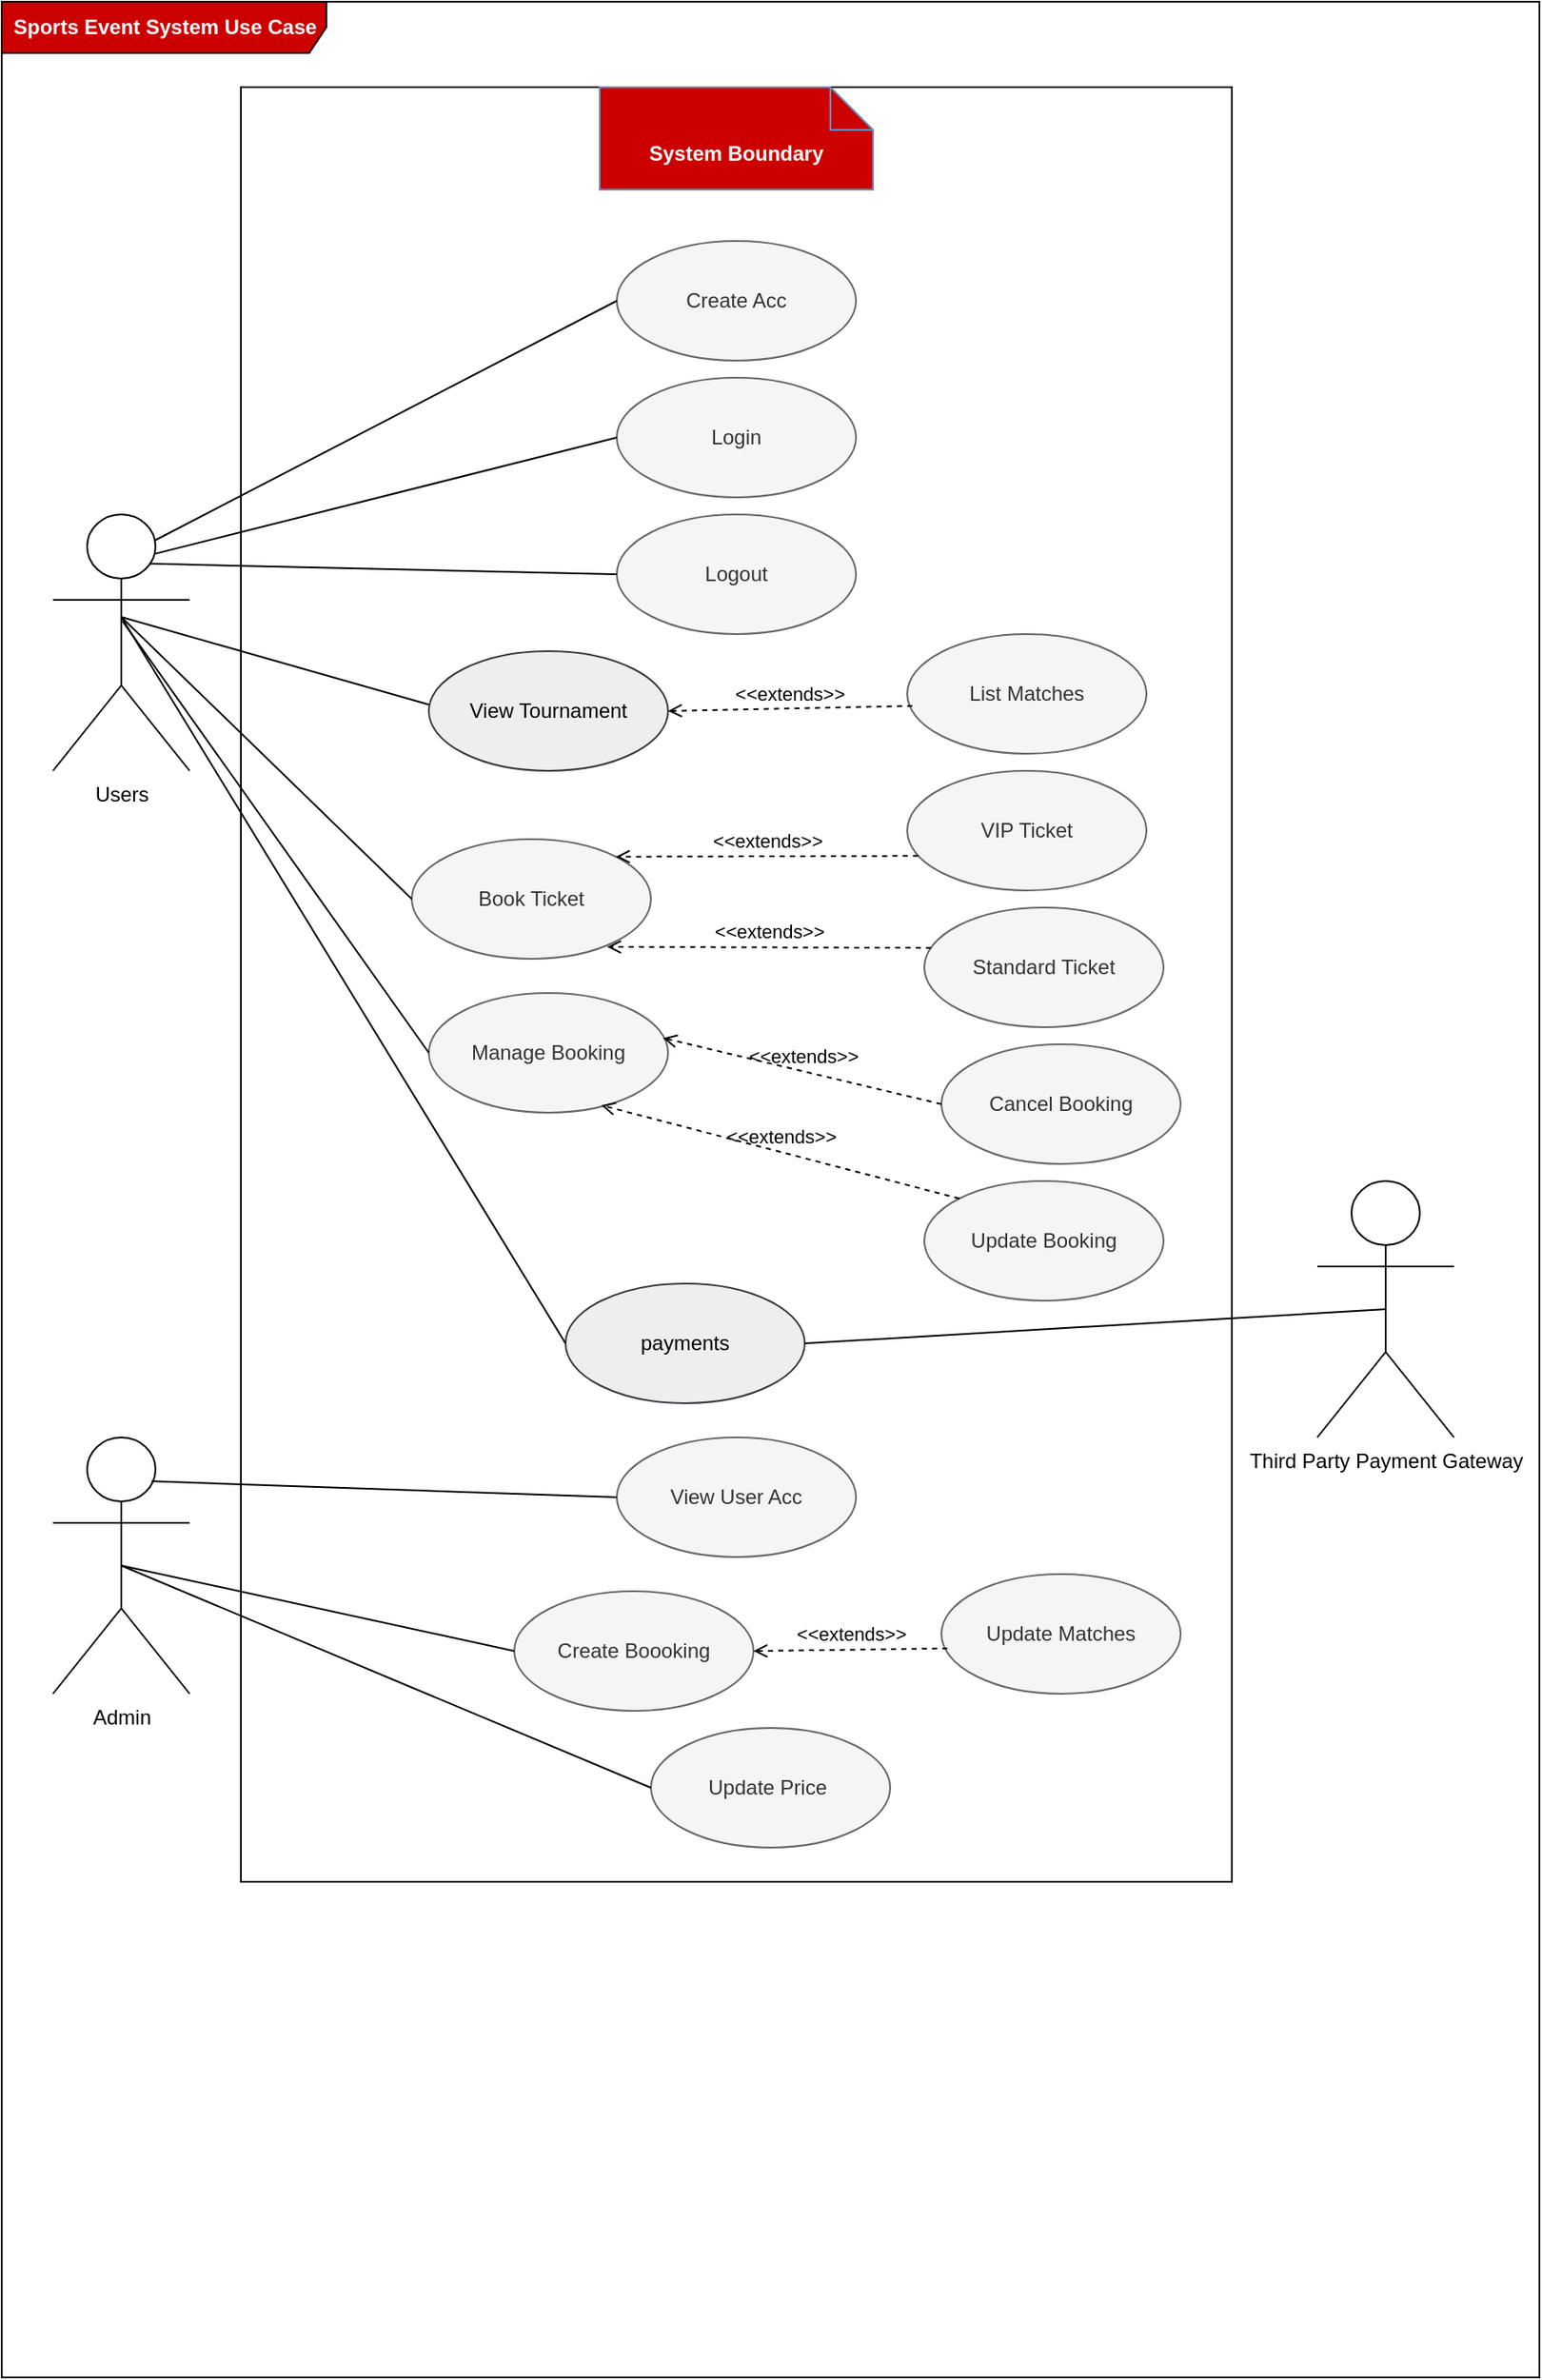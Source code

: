 <mxfile version="16.5.1" type="device"><diagram name="SES Use Case Diagram" id="H5R0mHYXaIbwdClpJdHO"><mxGraphModel dx="1475" dy="993" grid="1" gridSize="10" guides="1" tooltips="1" connect="1" arrows="1" fold="1" page="1" pageScale="1" pageWidth="850" pageHeight="1100" math="0" shadow="0"><root><mxCell id="H-JYoXQmfNqP9-VZm4ek-0"/><mxCell id="H-JYoXQmfNqP9-VZm4ek-1" parent="H-JYoXQmfNqP9-VZm4ek-0"/><mxCell id="H-JYoXQmfNqP9-VZm4ek-2" value="&lt;font color=&quot;#ffffff&quot;&gt;&lt;b&gt;Sports Event System Use Case&lt;/b&gt;&lt;/font&gt;" style="shape=umlFrame;whiteSpace=wrap;html=1;width=190;height=30;boundedLbl=1;verticalAlign=middle;align=left;spacingLeft=5;fillColor=#CC0000;" parent="H-JYoXQmfNqP9-VZm4ek-1" vertex="1"><mxGeometry x="120" width="900" height="1390" as="geometry"/></mxCell><mxCell id="H-JYoXQmfNqP9-VZm4ek-3" value="" style="rounded=0;whiteSpace=wrap;html=1;" parent="H-JYoXQmfNqP9-VZm4ek-1" vertex="1"><mxGeometry x="260" y="50" width="580" height="1050" as="geometry"/></mxCell><mxCell id="H-JYoXQmfNqP9-VZm4ek-4" value="Users" style="shape=umlActor;verticalLabelPosition=bottom;verticalAlign=top;html=1;" parent="H-JYoXQmfNqP9-VZm4ek-1" vertex="1"><mxGeometry x="150" y="300" width="80" height="150" as="geometry"/></mxCell><mxCell id="H-JYoXQmfNqP9-VZm4ek-5" value="Admin" style="shape=umlActor;verticalLabelPosition=bottom;verticalAlign=top;html=1;" parent="H-JYoXQmfNqP9-VZm4ek-1" vertex="1"><mxGeometry x="150" y="840" width="80" height="150" as="geometry"/></mxCell><mxCell id="H-JYoXQmfNqP9-VZm4ek-6" value="Third Party Payment Gateway" style="shape=umlActor;verticalLabelPosition=bottom;verticalAlign=top;html=1;" parent="H-JYoXQmfNqP9-VZm4ek-1" vertex="1"><mxGeometry x="890" y="690" width="80" height="150" as="geometry"/></mxCell><mxCell id="H-JYoXQmfNqP9-VZm4ek-7" value="View Tournament" style="ellipse;whiteSpace=wrap;html=1;fillColor=#eeeeee;strokeColor=#36393d;" parent="H-JYoXQmfNqP9-VZm4ek-1" vertex="1"><mxGeometry x="370" y="380" width="140" height="70" as="geometry"/></mxCell><mxCell id="H-JYoXQmfNqP9-VZm4ek-9" value="" style="endArrow=none;html=1;entryX=0;entryY=0.446;entryDx=0;entryDy=0;entryPerimeter=0;" parent="H-JYoXQmfNqP9-VZm4ek-1" target="H-JYoXQmfNqP9-VZm4ek-7" edge="1"><mxGeometry width="50" height="50" relative="1" as="geometry"><mxPoint x="190" y="360" as="sourcePoint"/><mxPoint x="450" y="300" as="targetPoint"/></mxGeometry></mxCell><mxCell id="H-JYoXQmfNqP9-VZm4ek-12" value="payments" style="ellipse;whiteSpace=wrap;html=1;fillColor=#eeeeee;strokeColor=#36393d;" parent="H-JYoXQmfNqP9-VZm4ek-1" vertex="1"><mxGeometry x="450" y="750" width="140" height="70" as="geometry"/></mxCell><mxCell id="H-JYoXQmfNqP9-VZm4ek-15" value="Create Acc&lt;br&gt;" style="ellipse;whiteSpace=wrap;html=1;fillColor=#f5f5f5;strokeColor=#666666;fontColor=#333333;" parent="H-JYoXQmfNqP9-VZm4ek-1" vertex="1"><mxGeometry x="480" y="140" width="140" height="70" as="geometry"/></mxCell><mxCell id="H-JYoXQmfNqP9-VZm4ek-16" value="Login" style="ellipse;whiteSpace=wrap;html=1;fillColor=#f5f5f5;strokeColor=#666666;fontColor=#333333;" parent="H-JYoXQmfNqP9-VZm4ek-1" vertex="1"><mxGeometry x="480" y="220" width="140" height="70" as="geometry"/></mxCell><mxCell id="H-JYoXQmfNqP9-VZm4ek-17" value="" style="endArrow=none;html=1;exitX=0.75;exitY=0.1;exitDx=0;exitDy=0;exitPerimeter=0;entryX=0;entryY=0.5;entryDx=0;entryDy=0;" parent="H-JYoXQmfNqP9-VZm4ek-1" source="H-JYoXQmfNqP9-VZm4ek-4" target="H-JYoXQmfNqP9-VZm4ek-15" edge="1"><mxGeometry width="50" height="50" relative="1" as="geometry"><mxPoint x="181.81" y="330.34" as="sourcePoint"/><mxPoint x="465.445" y="313.941" as="targetPoint"/></mxGeometry></mxCell><mxCell id="H-JYoXQmfNqP9-VZm4ek-18" value="" style="endArrow=none;html=1;exitX=0.75;exitY=0.153;exitDx=0;exitDy=0;exitPerimeter=0;entryX=0;entryY=0.5;entryDx=0;entryDy=0;" parent="H-JYoXQmfNqP9-VZm4ek-1" source="H-JYoXQmfNqP9-VZm4ek-4" target="H-JYoXQmfNqP9-VZm4ek-16" edge="1"><mxGeometry width="50" height="50" relative="1" as="geometry"><mxPoint x="182.5" y="316" as="sourcePoint"/><mxPoint x="465" y="135" as="targetPoint"/></mxGeometry></mxCell><mxCell id="H-JYoXQmfNqP9-VZm4ek-19" value="Logout" style="ellipse;whiteSpace=wrap;html=1;fillColor=#f5f5f5;strokeColor=#666666;fontColor=#333333;" parent="H-JYoXQmfNqP9-VZm4ek-1" vertex="1"><mxGeometry x="480" y="300" width="140" height="70" as="geometry"/></mxCell><mxCell id="H-JYoXQmfNqP9-VZm4ek-20" value="" style="endArrow=none;html=1;exitX=0.704;exitY=0.192;exitDx=0;exitDy=0;exitPerimeter=0;entryX=0;entryY=0.5;entryDx=0;entryDy=0;" parent="H-JYoXQmfNqP9-VZm4ek-1" source="H-JYoXQmfNqP9-VZm4ek-4" target="H-JYoXQmfNqP9-VZm4ek-19" edge="1"><mxGeometry width="50" height="50" relative="1" as="geometry"><mxPoint x="181.81" y="330.34" as="sourcePoint"/><mxPoint x="471.448" y="425.819" as="targetPoint"/></mxGeometry></mxCell><mxCell id="H-JYoXQmfNqP9-VZm4ek-22" value="Book Ticket" style="ellipse;whiteSpace=wrap;html=1;fillColor=#f5f5f5;strokeColor=#666666;fontColor=#333333;" parent="H-JYoXQmfNqP9-VZm4ek-1" vertex="1"><mxGeometry x="360" y="490" width="140" height="70" as="geometry"/></mxCell><mxCell id="H-JYoXQmfNqP9-VZm4ek-25" value="" style="endArrow=none;html=1;entryX=0;entryY=0.5;entryDx=0;entryDy=0;" parent="H-JYoXQmfNqP9-VZm4ek-1" target="H-JYoXQmfNqP9-VZm4ek-22" edge="1"><mxGeometry width="50" height="50" relative="1" as="geometry"><mxPoint x="190" y="360" as="sourcePoint"/><mxPoint x="460" y="545" as="targetPoint"/></mxGeometry></mxCell><mxCell id="H-JYoXQmfNqP9-VZm4ek-26" value="" style="endArrow=none;html=1;entryX=0;entryY=0.5;entryDx=0;entryDy=0;" parent="H-JYoXQmfNqP9-VZm4ek-1" target="H-JYoXQmfNqP9-VZm4ek-12" edge="1"><mxGeometry width="50" height="50" relative="1" as="geometry"><mxPoint x="190" y="360" as="sourcePoint"/><mxPoint x="465" y="635" as="targetPoint"/></mxGeometry></mxCell><mxCell id="H-JYoXQmfNqP9-VZm4ek-33" value="" style="endArrow=none;html=1;exitX=0.5;exitY=0.5;exitDx=0;exitDy=0;exitPerimeter=0;entryX=1;entryY=0.5;entryDx=0;entryDy=0;" parent="H-JYoXQmfNqP9-VZm4ek-1" source="H-JYoXQmfNqP9-VZm4ek-6" target="H-JYoXQmfNqP9-VZm4ek-12" edge="1"><mxGeometry width="50" height="50" relative="1" as="geometry"><mxPoint x="903.2" y="724.22" as="sourcePoint"/><mxPoint x="600" y="815" as="targetPoint"/></mxGeometry></mxCell><mxCell id="H-JYoXQmfNqP9-VZm4ek-49" value="VIP Ticket" style="ellipse;whiteSpace=wrap;html=1;fillColor=#f5f5f5;strokeColor=#666666;fontColor=#333333;" parent="H-JYoXQmfNqP9-VZm4ek-1" vertex="1"><mxGeometry x="650" y="450" width="140" height="70" as="geometry"/></mxCell><mxCell id="H-JYoXQmfNqP9-VZm4ek-51" value="Standard Ticket" style="ellipse;whiteSpace=wrap;html=1;fillColor=#f5f5f5;strokeColor=#666666;fontColor=#333333;" parent="H-JYoXQmfNqP9-VZm4ek-1" vertex="1"><mxGeometry x="660" y="530" width="140" height="70" as="geometry"/></mxCell><mxCell id="H-JYoXQmfNqP9-VZm4ek-62" value="&amp;lt;&amp;lt;extends&amp;gt;&amp;gt;" style="html=1;verticalAlign=bottom;labelBackgroundColor=none;endArrow=open;endFill=0;dashed=1;exitX=0.045;exitY=0.711;exitDx=0;exitDy=0;entryX=1;entryY=0;entryDx=0;entryDy=0;exitPerimeter=0;" parent="H-JYoXQmfNqP9-VZm4ek-1" source="H-JYoXQmfNqP9-VZm4ek-49" target="H-JYoXQmfNqP9-VZm4ek-22" edge="1"><mxGeometry width="160" relative="1" as="geometry"><mxPoint x="680" y="540" as="sourcePoint"/><mxPoint x="600" y="605" as="targetPoint"/></mxGeometry></mxCell><mxCell id="H-JYoXQmfNqP9-VZm4ek-64" value="&amp;lt;&amp;lt;extends&amp;gt;&amp;gt;" style="html=1;verticalAlign=bottom;labelBackgroundColor=none;endArrow=open;endFill=0;dashed=1;entryX=0.817;entryY=0.9;entryDx=0;entryDy=0;entryPerimeter=0;exitX=0.028;exitY=0.337;exitDx=0;exitDy=0;exitPerimeter=0;" parent="H-JYoXQmfNqP9-VZm4ek-1" source="H-JYoXQmfNqP9-VZm4ek-51" target="H-JYoXQmfNqP9-VZm4ek-22" edge="1"><mxGeometry width="160" relative="1" as="geometry"><mxPoint x="690" y="550" as="sourcePoint"/><mxPoint x="550" y="530" as="targetPoint"/></mxGeometry></mxCell><mxCell id="H-JYoXQmfNqP9-VZm4ek-66" value="Manage Booking" style="ellipse;whiteSpace=wrap;html=1;fillColor=#f5f5f5;strokeColor=#666666;fontColor=#333333;" parent="H-JYoXQmfNqP9-VZm4ek-1" vertex="1"><mxGeometry x="370" y="580" width="140" height="70" as="geometry"/></mxCell><mxCell id="H-JYoXQmfNqP9-VZm4ek-67" value="" style="endArrow=none;html=1;exitX=0.51;exitY=0.417;exitDx=0;exitDy=0;exitPerimeter=0;entryX=0;entryY=0.5;entryDx=0;entryDy=0;" parent="H-JYoXQmfNqP9-VZm4ek-1" target="H-JYoXQmfNqP9-VZm4ek-66" edge="1" source="H-JYoXQmfNqP9-VZm4ek-4"><mxGeometry width="50" height="50" relative="1" as="geometry"><mxPoint x="178.81" y="422.02" as="sourcePoint"/><mxPoint x="450" y="825" as="targetPoint"/></mxGeometry></mxCell><mxCell id="H-JYoXQmfNqP9-VZm4ek-68" value="View User Acc" style="ellipse;whiteSpace=wrap;html=1;fillColor=#f5f5f5;strokeColor=#666666;fontColor=#333333;" parent="H-JYoXQmfNqP9-VZm4ek-1" vertex="1"><mxGeometry x="480" y="840" width="140" height="70" as="geometry"/></mxCell><mxCell id="H-JYoXQmfNqP9-VZm4ek-69" value="Create Boooking" style="ellipse;whiteSpace=wrap;html=1;fillColor=#f5f5f5;strokeColor=#666666;fontColor=#333333;" parent="H-JYoXQmfNqP9-VZm4ek-1" vertex="1"><mxGeometry x="420" y="930" width="140" height="70" as="geometry"/></mxCell><mxCell id="H-JYoXQmfNqP9-VZm4ek-71" value="" style="endArrow=none;html=1;rounded=0;exitX=0.721;exitY=0.171;exitDx=0;exitDy=0;exitPerimeter=0;entryX=0;entryY=0.5;entryDx=0;entryDy=0;" parent="H-JYoXQmfNqP9-VZm4ek-1" source="H-JYoXQmfNqP9-VZm4ek-5" target="H-JYoXQmfNqP9-VZm4ek-68" edge="1"><mxGeometry width="50" height="50" relative="1" as="geometry"><mxPoint x="640" y="1020" as="sourcePoint"/><mxPoint x="690" y="970" as="targetPoint"/></mxGeometry></mxCell><mxCell id="H-JYoXQmfNqP9-VZm4ek-72" value="Update Price&amp;nbsp;" style="ellipse;whiteSpace=wrap;html=1;fillColor=#f5f5f5;strokeColor=#666666;fontColor=#333333;" parent="H-JYoXQmfNqP9-VZm4ek-1" vertex="1"><mxGeometry x="500" y="1010" width="140" height="70" as="geometry"/></mxCell><mxCell id="H-JYoXQmfNqP9-VZm4ek-73" value="" style="endArrow=none;html=1;rounded=0;exitX=0.5;exitY=0.5;exitDx=0;exitDy=0;exitPerimeter=0;entryX=0;entryY=0.5;entryDx=0;entryDy=0;" parent="H-JYoXQmfNqP9-VZm4ek-1" target="H-JYoXQmfNqP9-VZm4ek-69" edge="1" source="H-JYoXQmfNqP9-VZm4ek-5"><mxGeometry width="50" height="50" relative="1" as="geometry"><mxPoint x="176.65" y="997.26" as="sourcePoint"/><mxPoint x="465" y="935" as="targetPoint"/></mxGeometry></mxCell><mxCell id="H-JYoXQmfNqP9-VZm4ek-75" value="" style="endArrow=none;html=1;rounded=0;exitX=0.5;exitY=0.5;exitDx=0;exitDy=0;exitPerimeter=0;entryX=0;entryY=0.5;entryDx=0;entryDy=0;" parent="H-JYoXQmfNqP9-VZm4ek-1" target="H-JYoXQmfNqP9-VZm4ek-72" edge="1" source="H-JYoXQmfNqP9-VZm4ek-5"><mxGeometry width="50" height="50" relative="1" as="geometry"><mxPoint x="196.65" y="1017.26" as="sourcePoint"/><mxPoint x="460" y="1115" as="targetPoint"/></mxGeometry></mxCell><mxCell id="H-JYoXQmfNqP9-VZm4ek-77" value="Cancel Booking" style="ellipse;whiteSpace=wrap;html=1;fillColor=#f5f5f5;strokeColor=#666666;fontColor=#333333;" parent="H-JYoXQmfNqP9-VZm4ek-1" vertex="1"><mxGeometry x="670" y="610" width="140" height="70" as="geometry"/></mxCell><mxCell id="H-JYoXQmfNqP9-VZm4ek-78" value="&amp;lt;&amp;lt;extends&amp;gt;&amp;gt;" style="html=1;verticalAlign=bottom;labelBackgroundColor=none;endArrow=open;endFill=0;dashed=1;exitX=0;exitY=0.5;exitDx=0;exitDy=0;entryX=0.979;entryY=0.376;entryDx=0;entryDy=0;entryPerimeter=0;" parent="H-JYoXQmfNqP9-VZm4ek-1" source="H-JYoXQmfNqP9-VZm4ek-77" edge="1" target="H-JYoXQmfNqP9-VZm4ek-66"><mxGeometry width="160" relative="1" as="geometry"><mxPoint x="680" y="705.5" as="sourcePoint"/><mxPoint x="590" y="714.5" as="targetPoint"/></mxGeometry></mxCell><mxCell id="H-JYoXQmfNqP9-VZm4ek-83" value="Update Matches" style="ellipse;whiteSpace=wrap;html=1;fillColor=#f5f5f5;strokeColor=#666666;fontColor=#333333;" parent="H-JYoXQmfNqP9-VZm4ek-1" vertex="1"><mxGeometry x="670" y="920" width="140" height="70" as="geometry"/></mxCell><mxCell id="H-JYoXQmfNqP9-VZm4ek-84" value="&amp;lt;&amp;lt;extends&amp;gt;&amp;gt;" style="html=1;verticalAlign=bottom;labelBackgroundColor=none;endArrow=open;endFill=0;dashed=1;exitX=0.025;exitY=0.621;exitDx=0;exitDy=0;entryX=1;entryY=0.5;entryDx=0;entryDy=0;exitPerimeter=0;" parent="H-JYoXQmfNqP9-VZm4ek-1" source="H-JYoXQmfNqP9-VZm4ek-83" target="H-JYoXQmfNqP9-VZm4ek-69" edge="1"><mxGeometry width="160" relative="1" as="geometry"><mxPoint x="680" y="1091" as="sourcePoint"/><mxPoint x="590" y="1100" as="targetPoint"/></mxGeometry></mxCell><mxCell id="QB4KZFmom9TF1tVWQb0n-2" value="List Matches" style="ellipse;whiteSpace=wrap;html=1;fillColor=#f5f5f5;strokeColor=#666666;fontColor=#333333;" parent="H-JYoXQmfNqP9-VZm4ek-1" vertex="1"><mxGeometry x="650" y="370" width="140" height="70" as="geometry"/></mxCell><mxCell id="QB4KZFmom9TF1tVWQb0n-3" value="&amp;lt;&amp;lt;extends&amp;gt;&amp;gt;" style="html=1;verticalAlign=bottom;labelBackgroundColor=none;endArrow=open;endFill=0;dashed=1;exitX=0.021;exitY=0.6;exitDx=0;exitDy=0;entryX=1;entryY=0.5;entryDx=0;entryDy=0;exitPerimeter=0;" parent="H-JYoXQmfNqP9-VZm4ek-1" source="QB4KZFmom9TF1tVWQb0n-2" target="H-JYoXQmfNqP9-VZm4ek-7" edge="1"><mxGeometry width="160" relative="1" as="geometry"><mxPoint x="700" y="495" as="sourcePoint"/><mxPoint x="600.8" y="624.15" as="targetPoint"/></mxGeometry></mxCell><mxCell id="RZdCDhhMTdxLYOfyKeub-0" value="&lt;b&gt;&lt;font color=&quot;#ffffff&quot;&gt;System Boundary&lt;/font&gt;&lt;/b&gt;" style="shape=note2;boundedLbl=1;whiteSpace=wrap;html=1;size=25;verticalAlign=top;align=center;fillColor=#CC0000;strokeColor=#6c8ebf;" parent="H-JYoXQmfNqP9-VZm4ek-1" vertex="1"><mxGeometry x="470" y="50" width="160" height="60" as="geometry"/></mxCell><mxCell id="RZdCDhhMTdxLYOfyKeub-1" value="Update Booking" style="ellipse;whiteSpace=wrap;html=1;fillColor=#f5f5f5;strokeColor=#666666;fontColor=#333333;" parent="H-JYoXQmfNqP9-VZm4ek-1" vertex="1"><mxGeometry x="660" y="690" width="140" height="70" as="geometry"/></mxCell><mxCell id="RZdCDhhMTdxLYOfyKeub-2" value="&amp;lt;&amp;lt;extends&amp;gt;&amp;gt;" style="html=1;verticalAlign=bottom;labelBackgroundColor=none;endArrow=open;endFill=0;dashed=1;exitX=0;exitY=0;exitDx=0;exitDy=0;entryX=0.721;entryY=0.938;entryDx=0;entryDy=0;entryPerimeter=0;" parent="H-JYoXQmfNqP9-VZm4ek-1" source="RZdCDhhMTdxLYOfyKeub-1" target="H-JYoXQmfNqP9-VZm4ek-66" edge="1"><mxGeometry width="160" relative="1" as="geometry"><mxPoint x="685" y="775.5" as="sourcePoint"/><mxPoint x="595" y="784.5" as="targetPoint"/></mxGeometry></mxCell></root></mxGraphModel></diagram></mxfile>